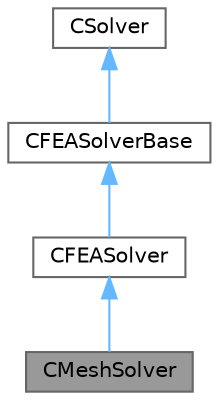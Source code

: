 digraph "CMeshSolver"
{
 // LATEX_PDF_SIZE
  bgcolor="transparent";
  edge [fontname=Helvetica,fontsize=10,labelfontname=Helvetica,labelfontsize=10];
  node [fontname=Helvetica,fontsize=10,shape=box,height=0.2,width=0.4];
  Node1 [id="Node000001",label="CMeshSolver",height=0.2,width=0.4,color="gray40", fillcolor="grey60", style="filled", fontcolor="black",tooltip="Mesh deformation solver (pseudo elasticity)."];
  Node2 -> Node1 [id="edge1_Node000001_Node000002",dir="back",color="steelblue1",style="solid",tooltip=" "];
  Node2 [id="Node000002",label="CFEASolver",height=0.2,width=0.4,color="gray40", fillcolor="white", style="filled",URL="$classCFEASolver.html",tooltip="Main class for defining a FEM solver for elastic structural problems."];
  Node3 -> Node2 [id="edge2_Node000002_Node000003",dir="back",color="steelblue1",style="solid",tooltip=" "];
  Node3 [id="Node000003",label="CFEASolverBase",height=0.2,width=0.4,color="gray40", fillcolor="white", style="filled",URL="$classCFEASolverBase.html",tooltip="Base class for FEM elasticity solvers."];
  Node4 -> Node3 [id="edge3_Node000003_Node000004",dir="back",color="steelblue1",style="solid",tooltip=" "];
  Node4 [id="Node000004",label="CSolver",height=0.2,width=0.4,color="gray40", fillcolor="white", style="filled",URL="$classCSolver.html",tooltip=" "];
}
